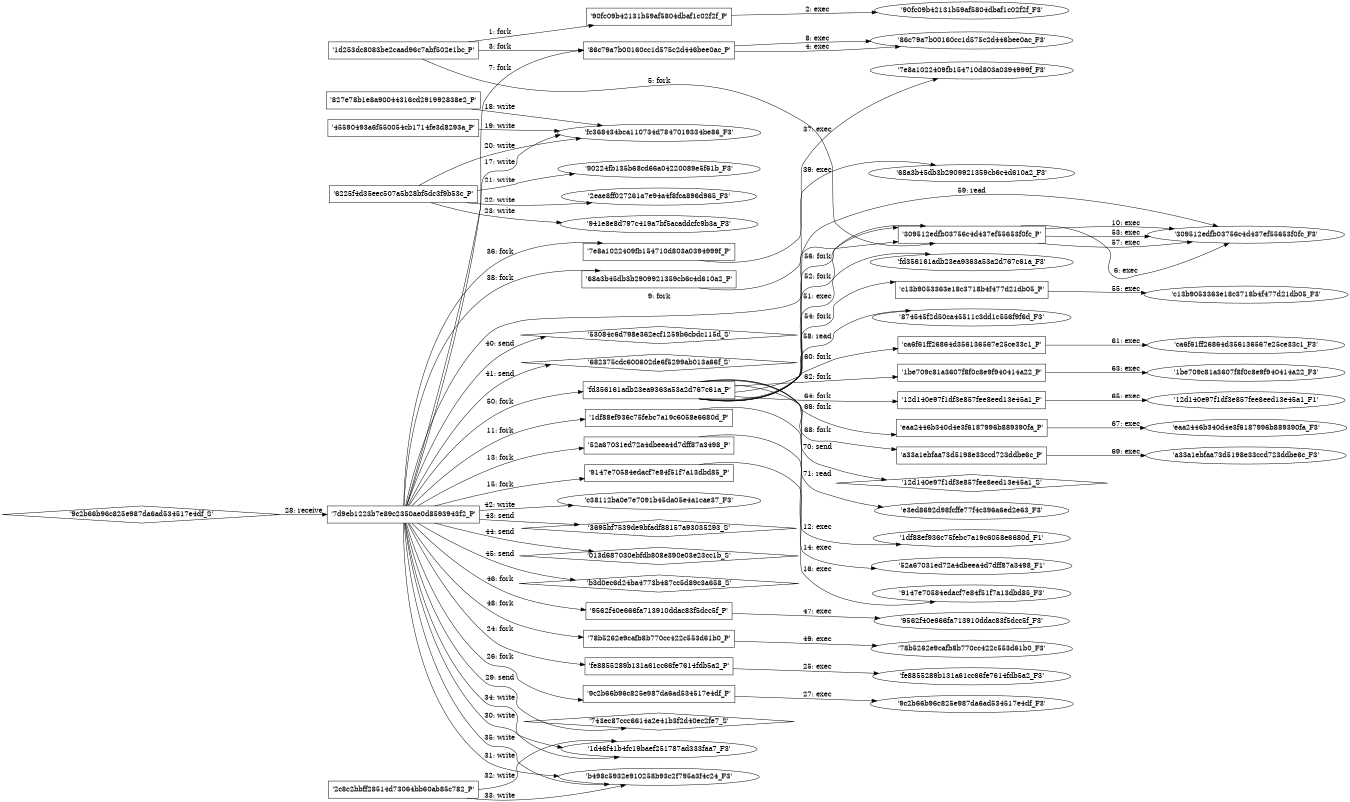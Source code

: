 digraph "D:\Learning\Paper\apt\基于CTI的攻击预警\Dataset\攻击图\ASGfromALLCTI\Crypt0l0cker (TorrentLocker) Old Dog, New Tricks.dot" {
rankdir="LR"
size="9"
fixedsize="false"
splines="true"
nodesep=0.3
ranksep=0
fontsize=10
overlap="scalexy"
engine= "neato"
	"'1d253dc8083be2caad96c7abf502e1bc_P'" [node_type=Process shape=box]
	"'90fc09b42131b59af5804dbaf1c02f2f_P'" [node_type=Process shape=box]
	"'1d253dc8083be2caad96c7abf502e1bc_P'" -> "'90fc09b42131b59af5804dbaf1c02f2f_P'" [label="1: fork"]
	"'90fc09b42131b59af5804dbaf1c02f2f_P'" [node_type=Process shape=box]
	"'90fc09b42131b59af5804dbaf1c02f2f_F3'" [node_type=File shape=ellipse]
	"'90fc09b42131b59af5804dbaf1c02f2f_P'" -> "'90fc09b42131b59af5804dbaf1c02f2f_F3'" [label="2: exec"]
	"'1d253dc8083be2caad96c7abf502e1bc_P'" [node_type=Process shape=box]
	"'86c79a7b00160cc1d575c2d446bee0ac_P'" [node_type=Process shape=box]
	"'1d253dc8083be2caad96c7abf502e1bc_P'" -> "'86c79a7b00160cc1d575c2d446bee0ac_P'" [label="3: fork"]
	"'86c79a7b00160cc1d575c2d446bee0ac_P'" [node_type=Process shape=box]
	"'86c79a7b00160cc1d575c2d446bee0ac_F3'" [node_type=File shape=ellipse]
	"'86c79a7b00160cc1d575c2d446bee0ac_P'" -> "'86c79a7b00160cc1d575c2d446bee0ac_F3'" [label="4: exec"]
	"'1d253dc8083be2caad96c7abf502e1bc_P'" [node_type=Process shape=box]
	"'309512edfb03756c4d437ef55653f0fc_P'" [node_type=Process shape=box]
	"'1d253dc8083be2caad96c7abf502e1bc_P'" -> "'309512edfb03756c4d437ef55653f0fc_P'" [label="5: fork"]
	"'309512edfb03756c4d437ef55653f0fc_P'" [node_type=Process shape=box]
	"'309512edfb03756c4d437ef55653f0fc_F3'" [node_type=File shape=ellipse]
	"'309512edfb03756c4d437ef55653f0fc_P'" -> "'309512edfb03756c4d437ef55653f0fc_F3'" [label="6: exec"]
	"'7d9eb1223b7e89c2350ae0d8593943f2_P'" [node_type=Process shape=box]
	"'86c79a7b00160cc1d575c2d446bee0ac_P'" [node_type=Process shape=box]
	"'7d9eb1223b7e89c2350ae0d8593943f2_P'" -> "'86c79a7b00160cc1d575c2d446bee0ac_P'" [label="7: fork"]
	"'86c79a7b00160cc1d575c2d446bee0ac_P'" [node_type=Process shape=box]
	"'86c79a7b00160cc1d575c2d446bee0ac_F3'" [node_type=File shape=ellipse]
	"'86c79a7b00160cc1d575c2d446bee0ac_P'" -> "'86c79a7b00160cc1d575c2d446bee0ac_F3'" [label="8: exec"]
	"'7d9eb1223b7e89c2350ae0d8593943f2_P'" [node_type=Process shape=box]
	"'309512edfb03756c4d437ef55653f0fc_P'" [node_type=Process shape=box]
	"'7d9eb1223b7e89c2350ae0d8593943f2_P'" -> "'309512edfb03756c4d437ef55653f0fc_P'" [label="9: fork"]
	"'309512edfb03756c4d437ef55653f0fc_P'" [node_type=Process shape=box]
	"'309512edfb03756c4d437ef55653f0fc_F3'" [node_type=File shape=ellipse]
	"'309512edfb03756c4d437ef55653f0fc_P'" -> "'309512edfb03756c4d437ef55653f0fc_F3'" [label="10: exec"]
	"'7d9eb1223b7e89c2350ae0d8593943f2_P'" [node_type=Process shape=box]
	"'1df88ef936c75febc7a19c6058e6680d_P'" [node_type=Process shape=box]
	"'7d9eb1223b7e89c2350ae0d8593943f2_P'" -> "'1df88ef936c75febc7a19c6058e6680d_P'" [label="11: fork"]
	"'1df88ef936c75febc7a19c6058e6680d_P'" [node_type=Process shape=box]
	"'1df88ef936c75febc7a19c6058e6680d_F1'" [node_type=File shape=ellipse]
	"'1df88ef936c75febc7a19c6058e6680d_P'" -> "'1df88ef936c75febc7a19c6058e6680d_F1'" [label="12: exec"]
	"'7d9eb1223b7e89c2350ae0d8593943f2_P'" [node_type=Process shape=box]
	"'52a67031ed72a4dbeea4d7dff87a3498_P'" [node_type=Process shape=box]
	"'7d9eb1223b7e89c2350ae0d8593943f2_P'" -> "'52a67031ed72a4dbeea4d7dff87a3498_P'" [label="13: fork"]
	"'52a67031ed72a4dbeea4d7dff87a3498_P'" [node_type=Process shape=box]
	"'52a67031ed72a4dbeea4d7dff87a3498_F1'" [node_type=File shape=ellipse]
	"'52a67031ed72a4dbeea4d7dff87a3498_P'" -> "'52a67031ed72a4dbeea4d7dff87a3498_F1'" [label="14: exec"]
	"'7d9eb1223b7e89c2350ae0d8593943f2_P'" [node_type=Process shape=box]
	"'9147e70584edacf7e84f51f7a13dbd85_P'" [node_type=Process shape=box]
	"'7d9eb1223b7e89c2350ae0d8593943f2_P'" -> "'9147e70584edacf7e84f51f7a13dbd85_P'" [label="15: fork"]
	"'9147e70584edacf7e84f51f7a13dbd85_P'" [node_type=Process shape=box]
	"'9147e70584edacf7e84f51f7a13dbd85_F3'" [node_type=File shape=ellipse]
	"'9147e70584edacf7e84f51f7a13dbd85_P'" -> "'9147e70584edacf7e84f51f7a13dbd85_F3'" [label="16: exec"]
	"'fc368434bca110734d7847019334be86_F3'" [node_type=file shape=ellipse]
	"'7d9eb1223b7e89c2350ae0d8593943f2_P'" [node_type=Process shape=box]
	"'7d9eb1223b7e89c2350ae0d8593943f2_P'" -> "'fc368434bca110734d7847019334be86_F3'" [label="17: write"]
	"'fc368434bca110734d7847019334be86_F3'" [node_type=file shape=ellipse]
	"'827e78b1e8a90044316cd291992838e2_P'" [node_type=Process shape=box]
	"'827e78b1e8a90044316cd291992838e2_P'" -> "'fc368434bca110734d7847019334be86_F3'" [label="18: write"]
	"'fc368434bca110734d7847019334be86_F3'" [node_type=file shape=ellipse]
	"'45590493a6f550054cb1714fe3d8293a_P'" [node_type=Process shape=box]
	"'45590493a6f550054cb1714fe3d8293a_P'" -> "'fc368434bca110734d7847019334be86_F3'" [label="19: write"]
	"'fc368434bca110734d7847019334be86_F3'" [node_type=file shape=ellipse]
	"'6225f4d35eec507a5b28bf5dc3f9b53c_P'" [node_type=Process shape=box]
	"'6225f4d35eec507a5b28bf5dc3f9b53c_P'" -> "'fc368434bca110734d7847019334be86_F3'" [label="20: write"]
	"'90224fb135b68cd66a04220089e5f61b_F3'" [node_type=file shape=ellipse]
	"'6225f4d35eec507a5b28bf5dc3f9b53c_P'" [node_type=Process shape=box]
	"'6225f4d35eec507a5b28bf5dc3f9b53c_P'" -> "'90224fb135b68cd66a04220089e5f61b_F3'" [label="21: write"]
	"'2eae8ff027261a7e94a4f8fca896d965_F3'" [node_type=file shape=ellipse]
	"'6225f4d35eec507a5b28bf5dc3f9b53c_P'" [node_type=Process shape=box]
	"'6225f4d35eec507a5b28bf5dc3f9b53c_P'" -> "'2eae8ff027261a7e94a4f8fca896d965_F3'" [label="22: write"]
	"'941e8e8d797c419a7bf5acaddcfc9b3a_F3'" [node_type=file shape=ellipse]
	"'6225f4d35eec507a5b28bf5dc3f9b53c_P'" [node_type=Process shape=box]
	"'6225f4d35eec507a5b28bf5dc3f9b53c_P'" -> "'941e8e8d797c419a7bf5acaddcfc9b3a_F3'" [label="23: write"]
	"'7d9eb1223b7e89c2350ae0d8593943f2_P'" [node_type=Process shape=box]
	"'fe8855289b131a61cc66fe7614fdb5a2_P'" [node_type=Process shape=box]
	"'7d9eb1223b7e89c2350ae0d8593943f2_P'" -> "'fe8855289b131a61cc66fe7614fdb5a2_P'" [label="24: fork"]
	"'fe8855289b131a61cc66fe7614fdb5a2_P'" [node_type=Process shape=box]
	"'fe8855289b131a61cc66fe7614fdb5a2_F3'" [node_type=File shape=ellipse]
	"'fe8855289b131a61cc66fe7614fdb5a2_P'" -> "'fe8855289b131a61cc66fe7614fdb5a2_F3'" [label="25: exec"]
	"'7d9eb1223b7e89c2350ae0d8593943f2_P'" [node_type=Process shape=box]
	"'9c2b66b96c825e987da6ad534517e4df_P'" [node_type=Process shape=box]
	"'7d9eb1223b7e89c2350ae0d8593943f2_P'" -> "'9c2b66b96c825e987da6ad534517e4df_P'" [label="26: fork"]
	"'9c2b66b96c825e987da6ad534517e4df_P'" [node_type=Process shape=box]
	"'9c2b66b96c825e987da6ad534517e4df_F3'" [node_type=File shape=ellipse]
	"'9c2b66b96c825e987da6ad534517e4df_P'" -> "'9c2b66b96c825e987da6ad534517e4df_F3'" [label="27: exec"]
	"'7d9eb1223b7e89c2350ae0d8593943f2_P'" [node_type=Process shape=box]
	"'9c2b66b96c825e987da6ad534517e4df_S'" [node_type=Socket shape=diamond]
	"'9c2b66b96c825e987da6ad534517e4df_S'" -> "'7d9eb1223b7e89c2350ae0d8593943f2_P'" [label="28: receive"]
	"'743ec87ccc6614a2e41b3f2d40ec2fe7_S'" [node_type=Socket shape=diamond]
	"'7d9eb1223b7e89c2350ae0d8593943f2_P'" [node_type=Process shape=box]
	"'7d9eb1223b7e89c2350ae0d8593943f2_P'" -> "'743ec87ccc6614a2e41b3f2d40ec2fe7_S'" [label="29: send"]
	"'1d46f41b4fc19baef251787ad333faa7_F3'" [node_type=file shape=ellipse]
	"'7d9eb1223b7e89c2350ae0d8593943f2_P'" [node_type=Process shape=box]
	"'7d9eb1223b7e89c2350ae0d8593943f2_P'" -> "'1d46f41b4fc19baef251787ad333faa7_F3'" [label="30: write"]
	"'b498c5932e910258b93c2f795a3f4c24_F3'" [node_type=file shape=ellipse]
	"'7d9eb1223b7e89c2350ae0d8593943f2_P'" [node_type=Process shape=box]
	"'7d9eb1223b7e89c2350ae0d8593943f2_P'" -> "'b498c5932e910258b93c2f795a3f4c24_F3'" [label="31: write"]
	"'1d46f41b4fc19baef251787ad333faa7_F3'" [node_type=file shape=ellipse]
	"'2c8c2bbff28514d73064bb60ab85c782_P'" [node_type=Process shape=box]
	"'2c8c2bbff28514d73064bb60ab85c782_P'" -> "'1d46f41b4fc19baef251787ad333faa7_F3'" [label="32: write"]
	"'b498c5932e910258b93c2f795a3f4c24_F3'" [node_type=file shape=ellipse]
	"'2c8c2bbff28514d73064bb60ab85c782_P'" [node_type=Process shape=box]
	"'2c8c2bbff28514d73064bb60ab85c782_P'" -> "'b498c5932e910258b93c2f795a3f4c24_F3'" [label="33: write"]
	"'1d46f41b4fc19baef251787ad333faa7_F3'" [node_type=file shape=ellipse]
	"'7d9eb1223b7e89c2350ae0d8593943f2_P'" [node_type=Process shape=box]
	"'7d9eb1223b7e89c2350ae0d8593943f2_P'" -> "'1d46f41b4fc19baef251787ad333faa7_F3'" [label="34: write"]
	"'b498c5932e910258b93c2f795a3f4c24_F3'" [node_type=file shape=ellipse]
	"'7d9eb1223b7e89c2350ae0d8593943f2_P'" [node_type=Process shape=box]
	"'7d9eb1223b7e89c2350ae0d8593943f2_P'" -> "'b498c5932e910258b93c2f795a3f4c24_F3'" [label="35: write"]
	"'7d9eb1223b7e89c2350ae0d8593943f2_P'" [node_type=Process shape=box]
	"'7e8a1022409fb154710d803a0394999f_P'" [node_type=Process shape=box]
	"'7d9eb1223b7e89c2350ae0d8593943f2_P'" -> "'7e8a1022409fb154710d803a0394999f_P'" [label="36: fork"]
	"'7e8a1022409fb154710d803a0394999f_P'" [node_type=Process shape=box]
	"'7e8a1022409fb154710d803a0394999f_F3'" [node_type=File shape=ellipse]
	"'7e8a1022409fb154710d803a0394999f_P'" -> "'7e8a1022409fb154710d803a0394999f_F3'" [label="37: exec"]
	"'7d9eb1223b7e89c2350ae0d8593943f2_P'" [node_type=Process shape=box]
	"'68a3b45db3b2909921359cb6c4d610a2_P'" [node_type=Process shape=box]
	"'7d9eb1223b7e89c2350ae0d8593943f2_P'" -> "'68a3b45db3b2909921359cb6c4d610a2_P'" [label="38: fork"]
	"'68a3b45db3b2909921359cb6c4d610a2_P'" [node_type=Process shape=box]
	"'68a3b45db3b2909921359cb6c4d610a2_F3'" [node_type=File shape=ellipse]
	"'68a3b45db3b2909921359cb6c4d610a2_P'" -> "'68a3b45db3b2909921359cb6c4d610a2_F3'" [label="39: exec"]
	"'53084c6d798e362ecf1259b6cbdc115d_S'" [node_type=Socket shape=diamond]
	"'7d9eb1223b7e89c2350ae0d8593943f2_P'" [node_type=Process shape=box]
	"'7d9eb1223b7e89c2350ae0d8593943f2_P'" -> "'53084c6d798e362ecf1259b6cbdc115d_S'" [label="40: send"]
	"'682375cdc600602de6f5299ab013a66f_S'" [node_type=Socket shape=diamond]
	"'7d9eb1223b7e89c2350ae0d8593943f2_P'" [node_type=Process shape=box]
	"'7d9eb1223b7e89c2350ae0d8593943f2_P'" -> "'682375cdc600602de6f5299ab013a66f_S'" [label="41: send"]
	"'c38112ba0e7e7091b45da05e4a1cae37_F3'" [node_type=file shape=ellipse]
	"'7d9eb1223b7e89c2350ae0d8593943f2_P'" [node_type=Process shape=box]
	"'7d9eb1223b7e89c2350ae0d8593943f2_P'" -> "'c38112ba0e7e7091b45da05e4a1cae37_F3'" [label="42: write"]
	"'3695bf7539de9bfadf88157a93035293_S'" [node_type=Socket shape=diamond]
	"'7d9eb1223b7e89c2350ae0d8593943f2_P'" [node_type=Process shape=box]
	"'7d9eb1223b7e89c2350ae0d8593943f2_P'" -> "'3695bf7539de9bfadf88157a93035293_S'" [label="43: send"]
	"'013d687030ebfdb808e390e03e23cc1b_S'" [node_type=Socket shape=diamond]
	"'7d9eb1223b7e89c2350ae0d8593943f2_P'" [node_type=Process shape=box]
	"'7d9eb1223b7e89c2350ae0d8593943f2_P'" -> "'013d687030ebfdb808e390e03e23cc1b_S'" [label="44: send"]
	"'b3d0ec6d24ba4773b487cc5d89c3a658_S'" [node_type=Socket shape=diamond]
	"'7d9eb1223b7e89c2350ae0d8593943f2_P'" [node_type=Process shape=box]
	"'7d9eb1223b7e89c2350ae0d8593943f2_P'" -> "'b3d0ec6d24ba4773b487cc5d89c3a658_S'" [label="45: send"]
	"'7d9eb1223b7e89c2350ae0d8593943f2_P'" [node_type=Process shape=box]
	"'9562f40e666fa713910ddac83f5dcc5f_P'" [node_type=Process shape=box]
	"'7d9eb1223b7e89c2350ae0d8593943f2_P'" -> "'9562f40e666fa713910ddac83f5dcc5f_P'" [label="46: fork"]
	"'9562f40e666fa713910ddac83f5dcc5f_P'" [node_type=Process shape=box]
	"'9562f40e666fa713910ddac83f5dcc5f_F3'" [node_type=File shape=ellipse]
	"'9562f40e666fa713910ddac83f5dcc5f_P'" -> "'9562f40e666fa713910ddac83f5dcc5f_F3'" [label="47: exec"]
	"'7d9eb1223b7e89c2350ae0d8593943f2_P'" [node_type=Process shape=box]
	"'78b5262e9cafb8b770cc422c553d61b0_P'" [node_type=Process shape=box]
	"'7d9eb1223b7e89c2350ae0d8593943f2_P'" -> "'78b5262e9cafb8b770cc422c553d61b0_P'" [label="48: fork"]
	"'78b5262e9cafb8b770cc422c553d61b0_P'" [node_type=Process shape=box]
	"'78b5262e9cafb8b770cc422c553d61b0_F3'" [node_type=File shape=ellipse]
	"'78b5262e9cafb8b770cc422c553d61b0_P'" -> "'78b5262e9cafb8b770cc422c553d61b0_F3'" [label="49: exec"]
	"'7d9eb1223b7e89c2350ae0d8593943f2_P'" [node_type=Process shape=box]
	"'fd356161adb23ea9363a53a2d767c61a_P'" [node_type=Process shape=box]
	"'7d9eb1223b7e89c2350ae0d8593943f2_P'" -> "'fd356161adb23ea9363a53a2d767c61a_P'" [label="50: fork"]
	"'fd356161adb23ea9363a53a2d767c61a_P'" [node_type=Process shape=box]
	"'fd356161adb23ea9363a53a2d767c61a_F3'" [node_type=File shape=ellipse]
	"'fd356161adb23ea9363a53a2d767c61a_P'" -> "'fd356161adb23ea9363a53a2d767c61a_F3'" [label="51: exec"]
	"'fd356161adb23ea9363a53a2d767c61a_P'" [node_type=Process shape=box]
	"'309512edfb03756c4d437ef55653f0fc_P'" [node_type=Process shape=box]
	"'fd356161adb23ea9363a53a2d767c61a_P'" -> "'309512edfb03756c4d437ef55653f0fc_P'" [label="52: fork"]
	"'309512edfb03756c4d437ef55653f0fc_P'" [node_type=Process shape=box]
	"'309512edfb03756c4d437ef55653f0fc_F3'" [node_type=File shape=ellipse]
	"'309512edfb03756c4d437ef55653f0fc_P'" -> "'309512edfb03756c4d437ef55653f0fc_F3'" [label="53: exec"]
	"'fd356161adb23ea9363a53a2d767c61a_P'" [node_type=Process shape=box]
	"'c13b9053363e18c3718b4f477d21db05_P'" [node_type=Process shape=box]
	"'fd356161adb23ea9363a53a2d767c61a_P'" -> "'c13b9053363e18c3718b4f477d21db05_P'" [label="54: fork"]
	"'c13b9053363e18c3718b4f477d21db05_P'" [node_type=Process shape=box]
	"'c13b9053363e18c3718b4f477d21db05_F3'" [node_type=File shape=ellipse]
	"'c13b9053363e18c3718b4f477d21db05_P'" -> "'c13b9053363e18c3718b4f477d21db05_F3'" [label="55: exec"]
	"'fd356161adb23ea9363a53a2d767c61a_P'" [node_type=Process shape=box]
	"'309512edfb03756c4d437ef55653f0fc_P'" [node_type=Process shape=box]
	"'fd356161adb23ea9363a53a2d767c61a_P'" -> "'309512edfb03756c4d437ef55653f0fc_P'" [label="56: fork"]
	"'309512edfb03756c4d437ef55653f0fc_P'" [node_type=Process shape=box]
	"'309512edfb03756c4d437ef55653f0fc_F3'" [node_type=File shape=ellipse]
	"'309512edfb03756c4d437ef55653f0fc_P'" -> "'309512edfb03756c4d437ef55653f0fc_F3'" [label="57: exec"]
	"'874545f2d50ca45511c3dd1c556f9f6d_F3'" [node_type=file shape=ellipse]
	"'fd356161adb23ea9363a53a2d767c61a_P'" [node_type=Process shape=box]
	"'fd356161adb23ea9363a53a2d767c61a_P'" -> "'874545f2d50ca45511c3dd1c556f9f6d_F3'" [label="58: read"]
	"'309512edfb03756c4d437ef55653f0fc_F3'" [node_type=file shape=ellipse]
	"'fd356161adb23ea9363a53a2d767c61a_P'" [node_type=Process shape=box]
	"'fd356161adb23ea9363a53a2d767c61a_P'" -> "'309512edfb03756c4d437ef55653f0fc_F3'" [label="59: read"]
	"'fd356161adb23ea9363a53a2d767c61a_P'" [node_type=Process shape=box]
	"'ca6f61ff26864d356136567e25ce33c1_P'" [node_type=Process shape=box]
	"'fd356161adb23ea9363a53a2d767c61a_P'" -> "'ca6f61ff26864d356136567e25ce33c1_P'" [label="60: fork"]
	"'ca6f61ff26864d356136567e25ce33c1_P'" [node_type=Process shape=box]
	"'ca6f61ff26864d356136567e25ce33c1_F3'" [node_type=File shape=ellipse]
	"'ca6f61ff26864d356136567e25ce33c1_P'" -> "'ca6f61ff26864d356136567e25ce33c1_F3'" [label="61: exec"]
	"'fd356161adb23ea9363a53a2d767c61a_P'" [node_type=Process shape=box]
	"'1be709c81a3607f8f0c8e9f940414a22_P'" [node_type=Process shape=box]
	"'fd356161adb23ea9363a53a2d767c61a_P'" -> "'1be709c81a3607f8f0c8e9f940414a22_P'" [label="62: fork"]
	"'1be709c81a3607f8f0c8e9f940414a22_P'" [node_type=Process shape=box]
	"'1be709c81a3607f8f0c8e9f940414a22_F3'" [node_type=File shape=ellipse]
	"'1be709c81a3607f8f0c8e9f940414a22_P'" -> "'1be709c81a3607f8f0c8e9f940414a22_F3'" [label="63: exec"]
	"'fd356161adb23ea9363a53a2d767c61a_P'" [node_type=Process shape=box]
	"'12d140e97f1df3e857fee8eed13e45a1_P'" [node_type=Process shape=box]
	"'fd356161adb23ea9363a53a2d767c61a_P'" -> "'12d140e97f1df3e857fee8eed13e45a1_P'" [label="64: fork"]
	"'12d140e97f1df3e857fee8eed13e45a1_P'" [node_type=Process shape=box]
	"'12d140e97f1df3e857fee8eed13e45a1_F1'" [node_type=File shape=ellipse]
	"'12d140e97f1df3e857fee8eed13e45a1_P'" -> "'12d140e97f1df3e857fee8eed13e45a1_F1'" [label="65: exec"]
	"'fd356161adb23ea9363a53a2d767c61a_P'" [node_type=Process shape=box]
	"'eaa2446b340d4e3f6187996b889390fa_P'" [node_type=Process shape=box]
	"'fd356161adb23ea9363a53a2d767c61a_P'" -> "'eaa2446b340d4e3f6187996b889390fa_P'" [label="66: fork"]
	"'eaa2446b340d4e3f6187996b889390fa_P'" [node_type=Process shape=box]
	"'eaa2446b340d4e3f6187996b889390fa_F3'" [node_type=File shape=ellipse]
	"'eaa2446b340d4e3f6187996b889390fa_P'" -> "'eaa2446b340d4e3f6187996b889390fa_F3'" [label="67: exec"]
	"'fd356161adb23ea9363a53a2d767c61a_P'" [node_type=Process shape=box]
	"'a33a1ebfaa73d5198e33ccd723ddbe6c_P'" [node_type=Process shape=box]
	"'fd356161adb23ea9363a53a2d767c61a_P'" -> "'a33a1ebfaa73d5198e33ccd723ddbe6c_P'" [label="68: fork"]
	"'a33a1ebfaa73d5198e33ccd723ddbe6c_P'" [node_type=Process shape=box]
	"'a33a1ebfaa73d5198e33ccd723ddbe6c_F3'" [node_type=File shape=ellipse]
	"'a33a1ebfaa73d5198e33ccd723ddbe6c_P'" -> "'a33a1ebfaa73d5198e33ccd723ddbe6c_F3'" [label="69: exec"]
	"'12d140e97f1df3e857fee8eed13e45a1_S'" [node_type=Socket shape=diamond]
	"'fd356161adb23ea9363a53a2d767c61a_P'" [node_type=Process shape=box]
	"'fd356161adb23ea9363a53a2d767c61a_P'" -> "'12d140e97f1df3e857fee8eed13e45a1_S'" [label="70: send"]
	"'e3ed8692d98fcffe77f4c396a6ed2e63_F3'" [node_type=file shape=ellipse]
	"'fd356161adb23ea9363a53a2d767c61a_P'" [node_type=Process shape=box]
	"'fd356161adb23ea9363a53a2d767c61a_P'" -> "'e3ed8692d98fcffe77f4c396a6ed2e63_F3'" [label="71: read"]
}
